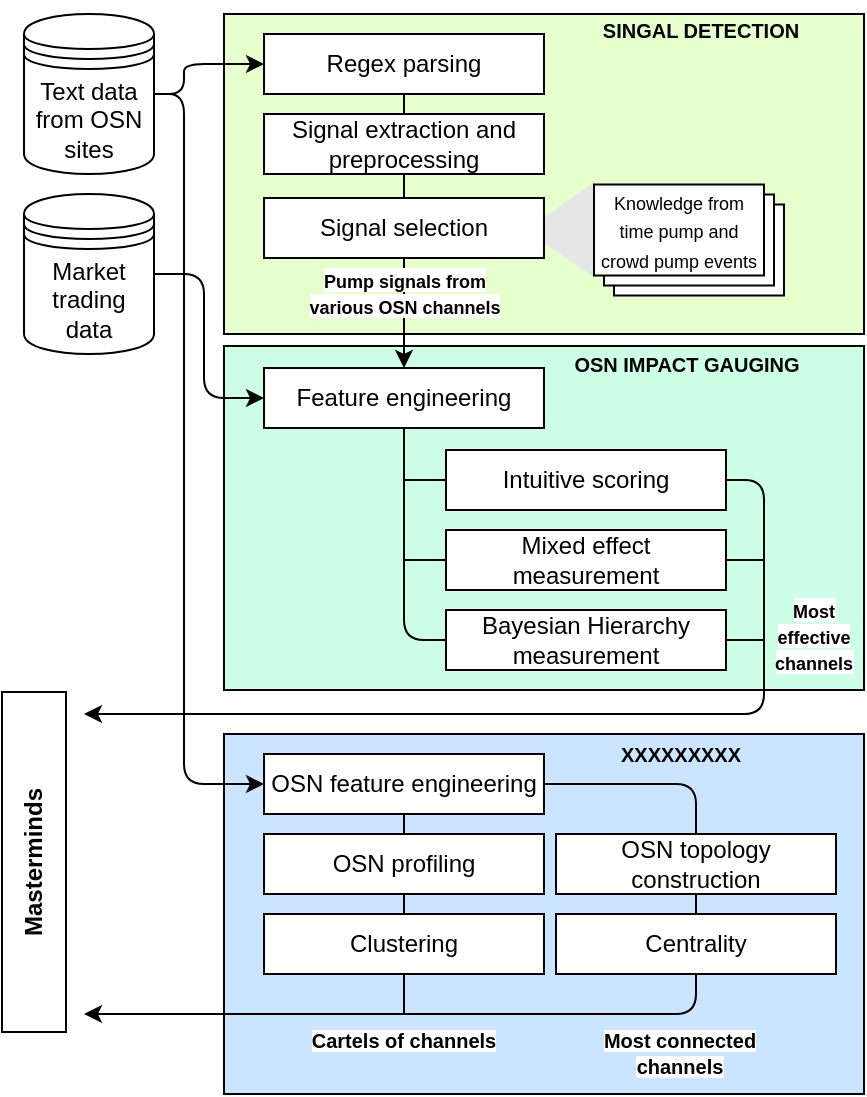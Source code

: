 <mxfile version="20.8.10" type="device" pages="2"><diagram id="hFcyo7SKG9hYKwqTIxHE" name="pipeline"><mxGraphModel dx="2188" dy="-317" grid="1" gridSize="10" guides="1" tooltips="1" connect="1" arrows="1" fold="1" page="1" pageScale="1" pageWidth="850" pageHeight="1100" math="0" shadow="0"><root><mxCell id="0"/><mxCell id="1" parent="0"/><mxCell id="LMPsdpfG9Z7nYj8rWtcw-5" value="" style="rounded=0;whiteSpace=wrap;html=1;strokeWidth=1;fontSize=11;fillColor=#CCE5FF;" vertex="1" parent="1"><mxGeometry x="-610" y="1730" width="320" height="180" as="geometry"/></mxCell><mxCell id="4zFO5YsZ-21lXDPWHpIx-5" value="" style="rounded=0;whiteSpace=wrap;html=1;strokeWidth=1;fontSize=11;fillColor=#CCFFE6;" vertex="1" parent="1"><mxGeometry x="-610" y="1536" width="320" height="172" as="geometry"/></mxCell><mxCell id="h4ynFglpP7KwQ2ysfS5K-2" value="" style="rounded=0;whiteSpace=wrap;html=1;strokeWidth=1;fontSize=11;fillColor=#E6FFCC;" vertex="1" parent="1"><mxGeometry x="-610" y="1370" width="320" height="160" as="geometry"/></mxCell><mxCell id="bulJUn8QzKS7QkDLNNPb-4" value="" style="triangle;whiteSpace=wrap;html=1;strokeWidth=1;fontSize=11;rotation=-180;strokeColor=none;fillColor=#E6E6E6;" vertex="1" parent="1"><mxGeometry x="-459" y="1454.25" width="34" height="47.5" as="geometry"/></mxCell><mxCell id="fdvgQ86M-HT2YCrixy-d-2" value="Text data from OSN sites" style="shape=datastore;whiteSpace=wrap;html=1;" vertex="1" parent="1"><mxGeometry x="-710" y="1370" width="65" height="80" as="geometry"/></mxCell><mxCell id="fdvgQ86M-HT2YCrixy-d-3" value="Market trading data" style="shape=datastore;whiteSpace=wrap;html=1;" vertex="1" parent="1"><mxGeometry x="-710" y="1460" width="65" height="80" as="geometry"/></mxCell><mxCell id="RTpszFlLO-ieOjPc3LsJ-2" value="Regex parsing" style="rounded=0;whiteSpace=wrap;html=1;" vertex="1" parent="1"><mxGeometry x="-590" y="1380" width="140" height="30" as="geometry"/></mxCell><mxCell id="RTpszFlLO-ieOjPc3LsJ-3" value="" style="endArrow=classic;html=1;rounded=1;exitX=1;exitY=0.5;exitDx=0;exitDy=0;entryX=0;entryY=0.5;entryDx=0;entryDy=0;" edge="1" parent="1" source="fdvgQ86M-HT2YCrixy-d-2" target="RTpszFlLO-ieOjPc3LsJ-2"><mxGeometry width="50" height="50" relative="1" as="geometry"><mxPoint x="-560" y="1500" as="sourcePoint"/><mxPoint x="-510" y="1450" as="targetPoint"/><Array as="points"><mxPoint x="-630" y="1410"/><mxPoint x="-630" y="1395"/></Array></mxGeometry></mxCell><mxCell id="RTpszFlLO-ieOjPc3LsJ-4" value="Signal extraction and preprocessing" style="rounded=0;whiteSpace=wrap;html=1;" vertex="1" parent="1"><mxGeometry x="-590" y="1420" width="140" height="30" as="geometry"/></mxCell><mxCell id="wP9iwvUKK9UBCMIm2JUu-1" value="Signal selection" style="rounded=0;whiteSpace=wrap;html=1;" vertex="1" parent="1"><mxGeometry x="-590" y="1462" width="140" height="30" as="geometry"/></mxCell><mxCell id="aw3TW7--_1yJEnzlDACL-1" value="Feature engineering" style="rounded=0;whiteSpace=wrap;html=1;" vertex="1" parent="1"><mxGeometry x="-590" y="1547" width="140" height="30" as="geometry"/></mxCell><mxCell id="AV3Gd-HJ1toFQaFnRpra-1" value="Intuitive scoring" style="rounded=0;whiteSpace=wrap;html=1;" vertex="1" parent="1"><mxGeometry x="-499" y="1588" width="140" height="30" as="geometry"/></mxCell><mxCell id="yitPImCCqQZ3QNTDpvER-1" value="Mixed effect measurement" style="rounded=0;whiteSpace=wrap;html=1;" vertex="1" parent="1"><mxGeometry x="-499" y="1628" width="140" height="30" as="geometry"/></mxCell><mxCell id="5csW2cy1z2qp0cd36Omu-1" value="Bayesian Hierarchy measurement" style="rounded=0;whiteSpace=wrap;html=1;" vertex="1" parent="1"><mxGeometry x="-499" y="1668" width="140" height="30" as="geometry"/></mxCell><mxCell id="9rVWPamFsxVoYGK0cKQX-1" value="" style="endArrow=none;html=1;rounded=1;fontSize=11;exitX=0.5;exitY=1;exitDx=0;exitDy=0;entryX=0;entryY=0.5;entryDx=0;entryDy=0;endFill=0;" edge="1" parent="1" source="aw3TW7--_1yJEnzlDACL-1" target="5csW2cy1z2qp0cd36Omu-1"><mxGeometry width="50" height="50" relative="1" as="geometry"><mxPoint x="-560" y="1487" as="sourcePoint"/><mxPoint x="-520" y="1697" as="targetPoint"/><Array as="points"><mxPoint x="-520" y="1683"/></Array></mxGeometry></mxCell><mxCell id="9rVWPamFsxVoYGK0cKQX-2" value="" style="endArrow=none;html=1;rounded=1;fontSize=11;entryX=0;entryY=0.5;entryDx=0;entryDy=0;endFill=0;" edge="1" parent="1" target="yitPImCCqQZ3QNTDpvER-1"><mxGeometry width="50" height="50" relative="1" as="geometry"><mxPoint x="-520" y="1643" as="sourcePoint"/><mxPoint x="-510" y="1428" as="targetPoint"/></mxGeometry></mxCell><mxCell id="9rVWPamFsxVoYGK0cKQX-4" value="" style="endArrow=none;html=1;rounded=1;fontSize=11;entryX=0;entryY=0.5;entryDx=0;entryDy=0;endFill=0;" edge="1" parent="1" target="AV3Gd-HJ1toFQaFnRpra-1"><mxGeometry width="50" height="50" relative="1" as="geometry"><mxPoint x="-520" y="1603" as="sourcePoint"/><mxPoint x="-489" y="1653.0" as="targetPoint"/></mxGeometry></mxCell><mxCell id="h4ynFglpP7KwQ2ysfS5K-1" value="" style="endArrow=classic;html=1;rounded=1;fontSize=11;exitX=1;exitY=0.5;exitDx=0;exitDy=0;entryX=0;entryY=0.5;entryDx=0;entryDy=0;" edge="1" parent="1" source="fdvgQ86M-HT2YCrixy-d-3" target="aw3TW7--_1yJEnzlDACL-1"><mxGeometry width="50" height="50" relative="1" as="geometry"><mxPoint x="-610" y="1480" as="sourcePoint"/><mxPoint x="-560" y="1430" as="targetPoint"/><Array as="points"><mxPoint x="-620" y="1500"/><mxPoint x="-620" y="1562"/></Array></mxGeometry></mxCell><mxCell id="h4ynFglpP7KwQ2ysfS5K-3" value="" style="endArrow=none;html=1;rounded=1;fontSize=11;entryX=0.5;entryY=1;entryDx=0;entryDy=0;exitX=0.5;exitY=0;exitDx=0;exitDy=0;" edge="1" parent="1" source="RTpszFlLO-ieOjPc3LsJ-4" target="RTpszFlLO-ieOjPc3LsJ-2"><mxGeometry width="50" height="50" relative="1" as="geometry"><mxPoint x="-610" y="1490" as="sourcePoint"/><mxPoint x="-560" y="1440" as="targetPoint"/></mxGeometry></mxCell><mxCell id="h4ynFglpP7KwQ2ysfS5K-4" value="" style="endArrow=none;html=1;rounded=1;fontSize=11;entryX=0.5;entryY=1;entryDx=0;entryDy=0;exitX=0.5;exitY=0;exitDx=0;exitDy=0;" edge="1" parent="1" source="wP9iwvUKK9UBCMIm2JUu-1" target="RTpszFlLO-ieOjPc3LsJ-4"><mxGeometry width="50" height="50" relative="1" as="geometry"><mxPoint x="-610" y="1490" as="sourcePoint"/><mxPoint x="-560" y="1440" as="targetPoint"/></mxGeometry></mxCell><mxCell id="h4ynFglpP7KwQ2ysfS5K-5" value="" style="endArrow=classic;html=1;rounded=1;fontSize=11;exitX=0.5;exitY=1;exitDx=0;exitDy=0;entryX=0.5;entryY=0;entryDx=0;entryDy=0;" edge="1" parent="1" source="wP9iwvUKK9UBCMIm2JUu-1" target="aw3TW7--_1yJEnzlDACL-1"><mxGeometry width="50" height="50" relative="1" as="geometry"><mxPoint x="-610" y="1490" as="sourcePoint"/><mxPoint x="-560" y="1440" as="targetPoint"/></mxGeometry></mxCell><mxCell id="Sep0e1ITN7cviC0SL1u0-1" value="&lt;span style=&quot;color: rgb(0, 0, 0); font-family: Helvetica; font-style: normal; font-variant-ligatures: normal; font-variant-caps: normal; letter-spacing: normal; orphans: 2; text-indent: 0px; text-transform: none; widows: 2; word-spacing: 0px; -webkit-text-stroke-width: 0px; text-decoration-thickness: initial; text-decoration-style: initial; text-decoration-color: initial; float: none; display: inline !important; background-color: rgb(255, 255, 255);&quot;&gt;&lt;font size=&quot;1&quot; style=&quot;&quot;&gt;&lt;b style=&quot;font-size: 9px;&quot;&gt;Pump signals from various OSN channels&lt;/b&gt;&lt;/font&gt;&lt;/span&gt;" style="text;whiteSpace=wrap;html=1;fontSize=11;align=center;" vertex="1" parent="1"><mxGeometry x="-577.5" y="1490" width="115" height="40" as="geometry"/></mxCell><mxCell id="Sep0e1ITN7cviC0SL1u0-2" value="" style="endArrow=classic;html=1;rounded=1;fontSize=9;exitX=1;exitY=0.5;exitDx=0;exitDy=0;" edge="1" parent="1" source="AV3Gd-HJ1toFQaFnRpra-1"><mxGeometry width="50" height="50" relative="1" as="geometry"><mxPoint x="-710" y="1527" as="sourcePoint"/><mxPoint x="-680" y="1720" as="targetPoint"/><Array as="points"><mxPoint x="-340" y="1603"/><mxPoint x="-340" y="1720"/></Array></mxGeometry></mxCell><mxCell id="4zFO5YsZ-21lXDPWHpIx-1" value="" style="endArrow=none;html=1;rounded=1;fontSize=11;endFill=0;exitX=1;exitY=0.5;exitDx=0;exitDy=0;" edge="1" parent="1" source="yitPImCCqQZ3QNTDpvER-1"><mxGeometry width="50" height="50" relative="1" as="geometry"><mxPoint x="-510" y="1653" as="sourcePoint"/><mxPoint x="-340" y="1643" as="targetPoint"/></mxGeometry></mxCell><mxCell id="4zFO5YsZ-21lXDPWHpIx-2" value="" style="endArrow=none;html=1;rounded=1;fontSize=11;endFill=0;exitX=1;exitY=0.5;exitDx=0;exitDy=0;" edge="1" parent="1" source="5csW2cy1z2qp0cd36Omu-1"><mxGeometry width="50" height="50" relative="1" as="geometry"><mxPoint x="-349" y="1653" as="sourcePoint"/><mxPoint x="-340" y="1683" as="targetPoint"/></mxGeometry></mxCell><mxCell id="4zFO5YsZ-21lXDPWHpIx-4" value="" style="rounded=0;whiteSpace=wrap;html=1;strokeWidth=1;" vertex="1" parent="1"><mxGeometry x="-415" y="1465.25" width="85" height="45.5" as="geometry"/></mxCell><mxCell id="4zFO5YsZ-21lXDPWHpIx-3" value="" style="rounded=0;whiteSpace=wrap;html=1;strokeWidth=1;" vertex="1" parent="1"><mxGeometry x="-420" y="1460.25" width="85" height="45.5" as="geometry"/></mxCell><mxCell id="bulJUn8QzKS7QkDLNNPb-1" value="&lt;font style=&quot;font-size: 9px;&quot;&gt;Knowledge from time pump and crowd pump events&lt;/font&gt;" style="rounded=0;whiteSpace=wrap;html=1;strokeWidth=1;" vertex="1" parent="1"><mxGeometry x="-425" y="1455.25" width="85" height="45.5" as="geometry"/></mxCell><mxCell id="4zFO5YsZ-21lXDPWHpIx-6" value="&lt;b&gt;&lt;font style=&quot;font-size: 10px;&quot;&gt;SINGAL DETECTION&lt;/font&gt;&lt;/b&gt;" style="text;html=1;align=center;verticalAlign=middle;resizable=0;points=[];autosize=1;strokeColor=none;fillColor=none;fontSize=9;" vertex="1" parent="1"><mxGeometry x="-432.5" y="1363" width="120" height="30" as="geometry"/></mxCell><mxCell id="DpXXFIFKZd3CjVidc8o--1" value="&lt;b&gt;&lt;font style=&quot;font-size: 10px;&quot;&gt;OSN IMPACT GAUGING&lt;/font&gt;&lt;/b&gt;" style="text;html=1;align=center;verticalAlign=middle;resizable=0;points=[];autosize=1;strokeColor=none;fillColor=none;fontSize=9;" vertex="1" parent="1"><mxGeometry x="-449.5" y="1530" width="140" height="30" as="geometry"/></mxCell><mxCell id="PpdiuZP2IT5jiJz8B8EC-1" value="OSN feature engineering" style="rounded=0;whiteSpace=wrap;html=1;" vertex="1" parent="1"><mxGeometry x="-590" y="1740" width="140" height="30" as="geometry"/></mxCell><mxCell id="PpdiuZP2IT5jiJz8B8EC-2" value="OSN profiling" style="rounded=0;whiteSpace=wrap;html=1;" vertex="1" parent="1"><mxGeometry x="-590" y="1780" width="140" height="30" as="geometry"/></mxCell><mxCell id="NkS6HyXxKaB-GAdERYc8-1" value="Clustering" style="rounded=0;whiteSpace=wrap;html=1;" vertex="1" parent="1"><mxGeometry x="-590" y="1820" width="140" height="30" as="geometry"/></mxCell><mxCell id="NkS6HyXxKaB-GAdERYc8-2" value="&lt;b&gt;&lt;font style=&quot;font-size: 12px;&quot;&gt;Masterminds&lt;/font&gt;&lt;/b&gt;" style="rounded=0;whiteSpace=wrap;html=1;labelBackgroundColor=#FFFFFF;strokeWidth=1;fontSize=10;fillColor=#FFFFFF;rotation=-90;" vertex="1" parent="1"><mxGeometry x="-790" y="1778" width="170" height="32" as="geometry"/></mxCell><mxCell id="r5CE1kBbo17s382T9XMS-1" value="OSN topology construction" style="rounded=0;whiteSpace=wrap;html=1;" vertex="1" parent="1"><mxGeometry x="-444" y="1780" width="140" height="30" as="geometry"/></mxCell><mxCell id="RsBl9d80WEwoUgto2kTh-2" value="Centrality" style="rounded=0;whiteSpace=wrap;html=1;" vertex="1" parent="1"><mxGeometry x="-444" y="1820" width="140" height="30" as="geometry"/></mxCell><mxCell id="RsBl9d80WEwoUgto2kTh-3" value="" style="endArrow=classic;html=1;rounded=1;fontSize=12;exitX=1;exitY=0.5;exitDx=0;exitDy=0;entryX=0;entryY=0.5;entryDx=0;entryDy=0;" edge="1" parent="1" source="fdvgQ86M-HT2YCrixy-d-2" target="PpdiuZP2IT5jiJz8B8EC-1"><mxGeometry width="50" height="50" relative="1" as="geometry"><mxPoint x="-590" y="1610" as="sourcePoint"/><mxPoint x="-540" y="1560" as="targetPoint"/><Array as="points"><mxPoint x="-630" y="1410"/><mxPoint x="-630" y="1755"/></Array></mxGeometry></mxCell><mxCell id="RsBl9d80WEwoUgto2kTh-4" value="" style="endArrow=none;html=1;rounded=1;fontSize=12;entryX=0.5;entryY=0;entryDx=0;entryDy=0;exitX=1;exitY=0.5;exitDx=0;exitDy=0;" edge="1" parent="1" source="PpdiuZP2IT5jiJz8B8EC-1" target="r5CE1kBbo17s382T9XMS-1"><mxGeometry width="50" height="50" relative="1" as="geometry"><mxPoint x="-583" y="1700" as="sourcePoint"/><mxPoint x="-533" y="1650" as="targetPoint"/><Array as="points"><mxPoint x="-374" y="1755"/></Array></mxGeometry></mxCell><mxCell id="RsBl9d80WEwoUgto2kTh-5" value="" style="endArrow=none;html=1;rounded=1;fontSize=12;exitX=0.5;exitY=1;exitDx=0;exitDy=0;entryX=0.5;entryY=0;entryDx=0;entryDy=0;" edge="1" parent="1" source="PpdiuZP2IT5jiJz8B8EC-1" target="PpdiuZP2IT5jiJz8B8EC-2"><mxGeometry width="50" height="50" relative="1" as="geometry"><mxPoint x="-613" y="1710" as="sourcePoint"/><mxPoint x="-563" y="1660" as="targetPoint"/></mxGeometry></mxCell><mxCell id="RsBl9d80WEwoUgto2kTh-6" value="" style="endArrow=none;html=1;rounded=1;fontSize=12;entryX=0.5;entryY=1;entryDx=0;entryDy=0;exitX=0.5;exitY=0;exitDx=0;exitDy=0;" edge="1" parent="1" source="NkS6HyXxKaB-GAdERYc8-1" target="PpdiuZP2IT5jiJz8B8EC-2"><mxGeometry width="50" height="50" relative="1" as="geometry"><mxPoint x="-603" y="1820" as="sourcePoint"/><mxPoint x="-603" y="1810" as="targetPoint"/></mxGeometry></mxCell><mxCell id="RsBl9d80WEwoUgto2kTh-7" value="" style="endArrow=none;html=1;rounded=1;fontSize=12;entryX=0.5;entryY=1;entryDx=0;entryDy=0;exitX=0.5;exitY=0;exitDx=0;exitDy=0;" edge="1" parent="1" source="RsBl9d80WEwoUgto2kTh-2" target="r5CE1kBbo17s382T9XMS-1"><mxGeometry width="50" height="50" relative="1" as="geometry"><mxPoint x="-510" y="1830" as="sourcePoint"/><mxPoint x="-510" y="1820" as="targetPoint"/></mxGeometry></mxCell><mxCell id="LMPsdpfG9Z7nYj8rWtcw-1" value="&lt;span style=&quot;color: rgb(0, 0, 0); font-family: Helvetica; font-style: normal; font-variant-ligatures: normal; font-variant-caps: normal; letter-spacing: normal; orphans: 2; text-indent: 0px; text-transform: none; widows: 2; word-spacing: 0px; -webkit-text-stroke-width: 0px; text-decoration-thickness: initial; text-decoration-style: initial; text-decoration-color: initial; float: none; display: inline !important; background-color: rgb(255, 255, 255);&quot;&gt;&lt;font size=&quot;1&quot; style=&quot;&quot;&gt;&lt;b style=&quot;font-size: 9px;&quot;&gt;Most effective channels&lt;/b&gt;&lt;/font&gt;&lt;/span&gt;" style="text;whiteSpace=wrap;html=1;fontSize=11;align=center;" vertex="1" parent="1"><mxGeometry x="-335" y="1655" width="40" height="40" as="geometry"/></mxCell><mxCell id="LMPsdpfG9Z7nYj8rWtcw-3" value="" style="endArrow=classic;html=1;rounded=1;fontSize=12;exitX=0.5;exitY=1;exitDx=0;exitDy=0;" edge="1" parent="1" source="RsBl9d80WEwoUgto2kTh-2"><mxGeometry width="50" height="50" relative="1" as="geometry"><mxPoint x="-590" y="1750" as="sourcePoint"/><mxPoint x="-680" y="1870" as="targetPoint"/><Array as="points"><mxPoint x="-374" y="1870"/></Array></mxGeometry></mxCell><mxCell id="LMPsdpfG9Z7nYj8rWtcw-4" value="" style="endArrow=none;html=1;rounded=1;fontSize=12;entryX=0.5;entryY=1;entryDx=0;entryDy=0;" edge="1" parent="1" target="NkS6HyXxKaB-GAdERYc8-1"><mxGeometry width="50" height="50" relative="1" as="geometry"><mxPoint x="-520" y="1870" as="sourcePoint"/><mxPoint x="-510" y="1820" as="targetPoint"/></mxGeometry></mxCell><mxCell id="LMPsdpfG9Z7nYj8rWtcw-6" value="&lt;b&gt;&lt;font style=&quot;font-size: 10px;&quot;&gt;XXXXXXXXX&lt;/font&gt;&lt;/b&gt;" style="text;html=1;align=center;verticalAlign=middle;resizable=0;points=[];autosize=1;strokeColor=none;fillColor=none;fontSize=9;" vertex="1" parent="1"><mxGeometry x="-422.5" y="1725" width="80" height="30" as="geometry"/></mxCell><mxCell id="LMPsdpfG9Z7nYj8rWtcw-7" value="&lt;font size=&quot;1&quot;&gt;&lt;span style=&quot;background-color: rgb(255, 255, 255);&quot;&gt;&lt;b&gt;Most connected channels&lt;/b&gt;&lt;/span&gt;&lt;/font&gt;" style="text;whiteSpace=wrap;html=1;fontSize=11;align=center;" vertex="1" parent="1"><mxGeometry x="-437.5" y="1870" width="110" height="40" as="geometry"/></mxCell><mxCell id="CH0QXss6Qcjo1eN0-BYG-1" value="&lt;font size=&quot;1&quot;&gt;&lt;span style=&quot;background-color: rgb(255, 255, 255);&quot;&gt;&lt;b&gt;Cartels of channels&lt;/b&gt;&lt;/span&gt;&lt;/font&gt;" style="text;whiteSpace=wrap;html=1;fontSize=11;align=center;" vertex="1" parent="1"><mxGeometry x="-575" y="1870" width="110" height="40" as="geometry"/></mxCell></root></mxGraphModel></diagram><diagram name="draft" id="e1wFYsPqcQ0wLVG2scBn"><mxGraphModel dx="2422" dy="-235" grid="1" gridSize="10" guides="1" tooltips="1" connect="1" arrows="1" fold="1" page="1" pageScale="1" pageWidth="827" pageHeight="1169" math="0" shadow="0"><root><mxCell id="0"/><mxCell id="1" parent="0"/><mxCell id="grGa16mLLxmnXQvjI8Sc-6" value="" style="edgeStyle=orthogonalEdgeStyle;rounded=0;orthogonalLoop=1;jettySize=auto;html=1;exitX=0.5;exitY=1;exitDx=0;exitDy=0;exitPerimeter=0;" parent="1" source="BK7KdO3getuLrdnfMNvx-3" target="grGa16mLLxmnXQvjI8Sc-5" edge="1"><mxGeometry relative="1" as="geometry"><mxPoint x="-480" y="1460" as="sourcePoint"/></mxGeometry></mxCell><mxCell id="grGa16mLLxmnXQvjI8Sc-27" style="edgeStyle=orthogonalEdgeStyle;rounded=0;orthogonalLoop=1;jettySize=auto;html=1;entryX=0.5;entryY=0;entryDx=0;entryDy=0;fontSize=50;" parent="1" source="grGa16mLLxmnXQvjI8Sc-5" target="grGa16mLLxmnXQvjI8Sc-36" edge="1"><mxGeometry relative="1" as="geometry"><mxPoint x="-498.84" y="1679.7" as="targetPoint"/></mxGeometry></mxCell><mxCell id="grGa16mLLxmnXQvjI8Sc-5" value="Signals extraction and preprocessing" style="whiteSpace=wrap;html=1;rounded=1;" parent="1" vertex="1"><mxGeometry x="-550" y="1520" width="120" height="40" as="geometry"/></mxCell><mxCell id="grGa16mLLxmnXQvjI8Sc-7" value="&lt;div&gt;Regex Parsing &lt;/div&gt;" style="text;html=1;align=center;verticalAlign=middle;resizable=0;points=[];autosize=1;strokeColor=none;fillColor=none;" parent="1" vertex="1"><mxGeometry x="-550" y="1445" width="100" height="30" as="geometry"/></mxCell><mxCell id="grGa16mLLxmnXQvjI8Sc-25" value="OSN Impact gauging" style="rounded=1;whiteSpace=wrap;html=1;fontSize=50;" parent="1" vertex="1"><mxGeometry x="110" y="1310" width="380" height="150" as="geometry"/></mxCell><mxCell id="grGa16mLLxmnXQvjI8Sc-26" value="Topology Construction and Pruning" style="rounded=1;whiteSpace=wrap;html=1;fontSize=50;" parent="1" vertex="1"><mxGeometry x="630" y="1370" width="470" height="180" as="geometry"/></mxCell><mxCell id="grGa16mLLxmnXQvjI8Sc-29" value="&lt;div&gt;Signal Selection&lt;/div&gt;&lt;div&gt;&lt;br&gt;&lt;/div&gt;" style="text;html=1;align=center;verticalAlign=middle;resizable=0;points=[];autosize=1;strokeColor=none;fillColor=none;fontSize=12;" parent="1" vertex="1"><mxGeometry x="-220" y="1570" width="110" height="40" as="geometry"/></mxCell><mxCell id="grGa16mLLxmnXQvjI8Sc-41" style="edgeStyle=orthogonalEdgeStyle;rounded=0;orthogonalLoop=1;jettySize=auto;html=1;entryX=0;entryY=0.5;entryDx=0;entryDy=0;fontSize=12;exitX=1;exitY=0.5;exitDx=0;exitDy=0;exitPerimeter=0;" parent="1" source="BK7KdO3getuLrdnfMNvx-2" target="grGa16mLLxmnXQvjI8Sc-39" edge="1"><mxGeometry relative="1" as="geometry"><mxPoint x="-50" y="1440" as="sourcePoint"/></mxGeometry></mxCell><mxCell id="grGa16mLLxmnXQvjI8Sc-43" style="edgeStyle=orthogonalEdgeStyle;rounded=0;orthogonalLoop=1;jettySize=auto;html=1;entryX=0;entryY=0.5;entryDx=0;entryDy=0;fontSize=12;" parent="1" source="grGa16mLLxmnXQvjI8Sc-36" target="grGa16mLLxmnXQvjI8Sc-39" edge="1"><mxGeometry relative="1" as="geometry"/></mxCell><mxCell id="grGa16mLLxmnXQvjI8Sc-36" value="&lt;div&gt;Pump signals from various channels&lt;/div&gt;" style="rounded=1;whiteSpace=wrap;html=1;fontSize=12;" parent="1" vertex="1"><mxGeometry x="-170" y="1830" width="120" height="60" as="geometry"/></mxCell><mxCell id="grGa16mLLxmnXQvjI8Sc-47" style="edgeStyle=orthogonalEdgeStyle;rounded=0;orthogonalLoop=1;jettySize=auto;html=1;entryX=0;entryY=0.5;entryDx=0;entryDy=0;fontSize=12;" parent="1" source="grGa16mLLxmnXQvjI8Sc-39" target="grGa16mLLxmnXQvjI8Sc-44" edge="1"><mxGeometry relative="1" as="geometry"/></mxCell><mxCell id="grGa16mLLxmnXQvjI8Sc-48" style="edgeStyle=orthogonalEdgeStyle;rounded=0;orthogonalLoop=1;jettySize=auto;html=1;entryX=0;entryY=0.5;entryDx=0;entryDy=0;fontSize=12;" parent="1" source="grGa16mLLxmnXQvjI8Sc-39" target="grGa16mLLxmnXQvjI8Sc-45" edge="1"><mxGeometry relative="1" as="geometry"/></mxCell><mxCell id="grGa16mLLxmnXQvjI8Sc-49" style="edgeStyle=orthogonalEdgeStyle;rounded=0;orthogonalLoop=1;jettySize=auto;html=1;entryX=0;entryY=0.5;entryDx=0;entryDy=0;fontSize=12;" parent="1" source="grGa16mLLxmnXQvjI8Sc-39" target="grGa16mLLxmnXQvjI8Sc-46" edge="1"><mxGeometry relative="1" as="geometry"/></mxCell><mxCell id="grGa16mLLxmnXQvjI8Sc-39" value="Pumpfeatures: Total volues, duration, price increase, volume increase" style="rounded=1;whiteSpace=wrap;html=1;fontSize=12;" parent="1" vertex="1"><mxGeometry x="41" y="1800" width="120" height="60" as="geometry"/></mxCell><mxCell id="grGa16mLLxmnXQvjI8Sc-52" style="edgeStyle=orthogonalEdgeStyle;rounded=0;orthogonalLoop=1;jettySize=auto;html=1;entryX=0;entryY=0.5;entryDx=0;entryDy=0;fontSize=12;" parent="1" source="grGa16mLLxmnXQvjI8Sc-44" target="grGa16mLLxmnXQvjI8Sc-51" edge="1"><mxGeometry relative="1" as="geometry"/></mxCell><mxCell id="grGa16mLLxmnXQvjI8Sc-44" value="Intuitive score" style="rounded=1;whiteSpace=wrap;html=1;fontSize=12;" parent="1" vertex="1"><mxGeometry x="250" y="1640" width="120" height="60" as="geometry"/></mxCell><mxCell id="grGa16mLLxmnXQvjI8Sc-53" style="edgeStyle=orthogonalEdgeStyle;rounded=0;orthogonalLoop=1;jettySize=auto;html=1;entryX=0;entryY=0.5;entryDx=0;entryDy=0;fontSize=12;" parent="1" source="grGa16mLLxmnXQvjI8Sc-45" target="grGa16mLLxmnXQvjI8Sc-51" edge="1"><mxGeometry relative="1" as="geometry"/></mxCell><mxCell id="grGa16mLLxmnXQvjI8Sc-45" value="Mixed effect measurement" style="rounded=1;whiteSpace=wrap;html=1;fontSize=12;" parent="1" vertex="1"><mxGeometry x="250" y="1810" width="120" height="60" as="geometry"/></mxCell><mxCell id="grGa16mLLxmnXQvjI8Sc-54" style="edgeStyle=orthogonalEdgeStyle;rounded=0;orthogonalLoop=1;jettySize=auto;html=1;entryX=0;entryY=0.5;entryDx=0;entryDy=0;fontSize=12;" parent="1" source="grGa16mLLxmnXQvjI8Sc-46" target="grGa16mLLxmnXQvjI8Sc-51" edge="1"><mxGeometry relative="1" as="geometry"/></mxCell><mxCell id="grGa16mLLxmnXQvjI8Sc-46" value="&lt;div&gt;Bayesian Hierarchy measurement&lt;/div&gt;" style="rounded=1;whiteSpace=wrap;html=1;fontSize=12;" parent="1" vertex="1"><mxGeometry x="250" y="1990" width="120" height="60" as="geometry"/></mxCell><mxCell id="grGa16mLLxmnXQvjI8Sc-74" style="edgeStyle=orthogonalEdgeStyle;rounded=0;orthogonalLoop=1;jettySize=auto;html=1;fontSize=12;entryX=0.25;entryY=0;entryDx=0;entryDy=0;" parent="1" source="grGa16mLLxmnXQvjI8Sc-51" target="grGa16mLLxmnXQvjI8Sc-77" edge="1"><mxGeometry relative="1" as="geometry"><mxPoint x="550" y="2300" as="targetPoint"/></mxGeometry></mxCell><mxCell id="grGa16mLLxmnXQvjI8Sc-51" value="Most effective channels" style="rounded=1;whiteSpace=wrap;html=1;fontSize=12;" parent="1" vertex="1"><mxGeometry x="460" y="1810" width="120" height="60" as="geometry"/></mxCell><mxCell id="grGa16mLLxmnXQvjI8Sc-69" style="edgeStyle=orthogonalEdgeStyle;rounded=0;orthogonalLoop=1;jettySize=auto;html=1;entryX=0;entryY=0.25;entryDx=0;entryDy=0;fontSize=12;" parent="1" source="grGa16mLLxmnXQvjI8Sc-65" target="grGa16mLLxmnXQvjI8Sc-66" edge="1"><mxGeometry relative="1" as="geometry"/></mxCell><mxCell id="grGa16mLLxmnXQvjI8Sc-72" style="edgeStyle=orthogonalEdgeStyle;rounded=0;orthogonalLoop=1;jettySize=auto;html=1;entryX=0;entryY=0.5;entryDx=0;entryDy=0;fontSize=12;" parent="1" source="grGa16mLLxmnXQvjI8Sc-65" target="grGa16mLLxmnXQvjI8Sc-68" edge="1"><mxGeometry relative="1" as="geometry"/></mxCell><mxCell id="grGa16mLLxmnXQvjI8Sc-65" value="Network Feature Engineering " style="rounded=1;whiteSpace=wrap;html=1;fontSize=12;" parent="1" vertex="1"><mxGeometry x="800" y="1590" width="120" height="60" as="geometry"/></mxCell><mxCell id="grGa16mLLxmnXQvjI8Sc-76" style="edgeStyle=orthogonalEdgeStyle;rounded=0;orthogonalLoop=1;jettySize=auto;html=1;fontSize=12;" parent="1" source="grGa16mLLxmnXQvjI8Sc-66" target="grGa16mLLxmnXQvjI8Sc-77" edge="1"><mxGeometry relative="1" as="geometry"><mxPoint x="770" y="2260" as="targetPoint"/></mxGeometry></mxCell><mxCell id="grGa16mLLxmnXQvjI8Sc-66" value="Cartels of channels" style="rounded=1;whiteSpace=wrap;html=1;fontSize=12;" parent="1" vertex="1"><mxGeometry x="715" y="1900" width="120" height="60" as="geometry"/></mxCell><mxCell id="grGa16mLLxmnXQvjI8Sc-75" style="edgeStyle=orthogonalEdgeStyle;rounded=0;orthogonalLoop=1;jettySize=auto;html=1;fontSize=12;entryX=1;entryY=0.5;entryDx=0;entryDy=0;" parent="1" source="grGa16mLLxmnXQvjI8Sc-68" target="grGa16mLLxmnXQvjI8Sc-77" edge="1"><mxGeometry relative="1" as="geometry"><mxPoint x="1010" y="2260" as="targetPoint"/></mxGeometry></mxCell><mxCell id="grGa16mLLxmnXQvjI8Sc-68" value="most connected channels" style="rounded=1;whiteSpace=wrap;html=1;fontSize=12;" parent="1" vertex="1"><mxGeometry x="970" y="1910" width="120" height="60" as="geometry"/></mxCell><mxCell id="grGa16mLLxmnXQvjI8Sc-71" value="&lt;div&gt;Clustering&lt;/div&gt;" style="text;html=1;align=center;verticalAlign=middle;resizable=0;points=[];autosize=1;strokeColor=none;fillColor=none;fontSize=12;" parent="1" vertex="1"><mxGeometry x="780" y="1730" width="80" height="30" as="geometry"/></mxCell><mxCell id="grGa16mLLxmnXQvjI8Sc-73" value="&lt;h2 data-ved=&quot;2ahUKEwjy05CVn_X8AhXGYcAKHcrtB54Q3B0oAXoECFgQEA&quot; data-attrid=&quot;title&quot; data-local-attribute=&quot;d3bn&quot; class=&quot;qrShPb kno-ecr-pt PZPZlf q8U8x&quot;&gt;&lt;span style=&quot;font-weight: normal; font-size: 12px;&quot;&gt;Centrality&lt;/span&gt;&lt;/h2&gt;" style="text;html=1;align=center;verticalAlign=middle;resizable=0;points=[];autosize=1;strokeColor=none;fillColor=none;fontSize=12;" parent="1" vertex="1"><mxGeometry x="950" y="1780" width="70" height="60" as="geometry"/></mxCell><mxCell id="grGa16mLLxmnXQvjI8Sc-77" value="Bad guys " style="rounded=1;whiteSpace=wrap;html=1;fontSize=12;" parent="1" vertex="1"><mxGeometry x="-20" y="2380" width="760" height="300" as="geometry"/></mxCell><mxCell id="BK7KdO3getuLrdnfMNvx-1" value="&lt;font style=&quot;font-size: 50px;&quot;&gt;Signal Detection&lt;/font&gt;" style="rounded=1;whiteSpace=wrap;html=1;" vertex="1" parent="1"><mxGeometry x="-450" y="1190" width="340" height="160" as="geometry"/></mxCell><mxCell id="BK7KdO3getuLrdnfMNvx-2" value="Market Trading data" style="shape=cylinder3;whiteSpace=wrap;html=1;boundedLbl=1;backgroundOutline=1;size=15;" vertex="1" parent="1"><mxGeometry x="-110" y="1310" width="100" height="90" as="geometry"/></mxCell><mxCell id="BK7KdO3getuLrdnfMNvx-3" value="Text Message From Telegram" style="shape=cylinder3;whiteSpace=wrap;html=1;boundedLbl=1;backgroundOutline=1;size=15;" vertex="1" parent="1"><mxGeometry x="-640" y="1340" width="90" height="100" as="geometry"/></mxCell><mxCell id="BK7KdO3getuLrdnfMNvx-4" value="Time pump and crowd pump event" style="rounded=1;whiteSpace=wrap;html=1;" vertex="1" parent="1"><mxGeometry x="-260" y="1600" width="120" height="60" as="geometry"/></mxCell></root></mxGraphModel></diagram></mxfile>